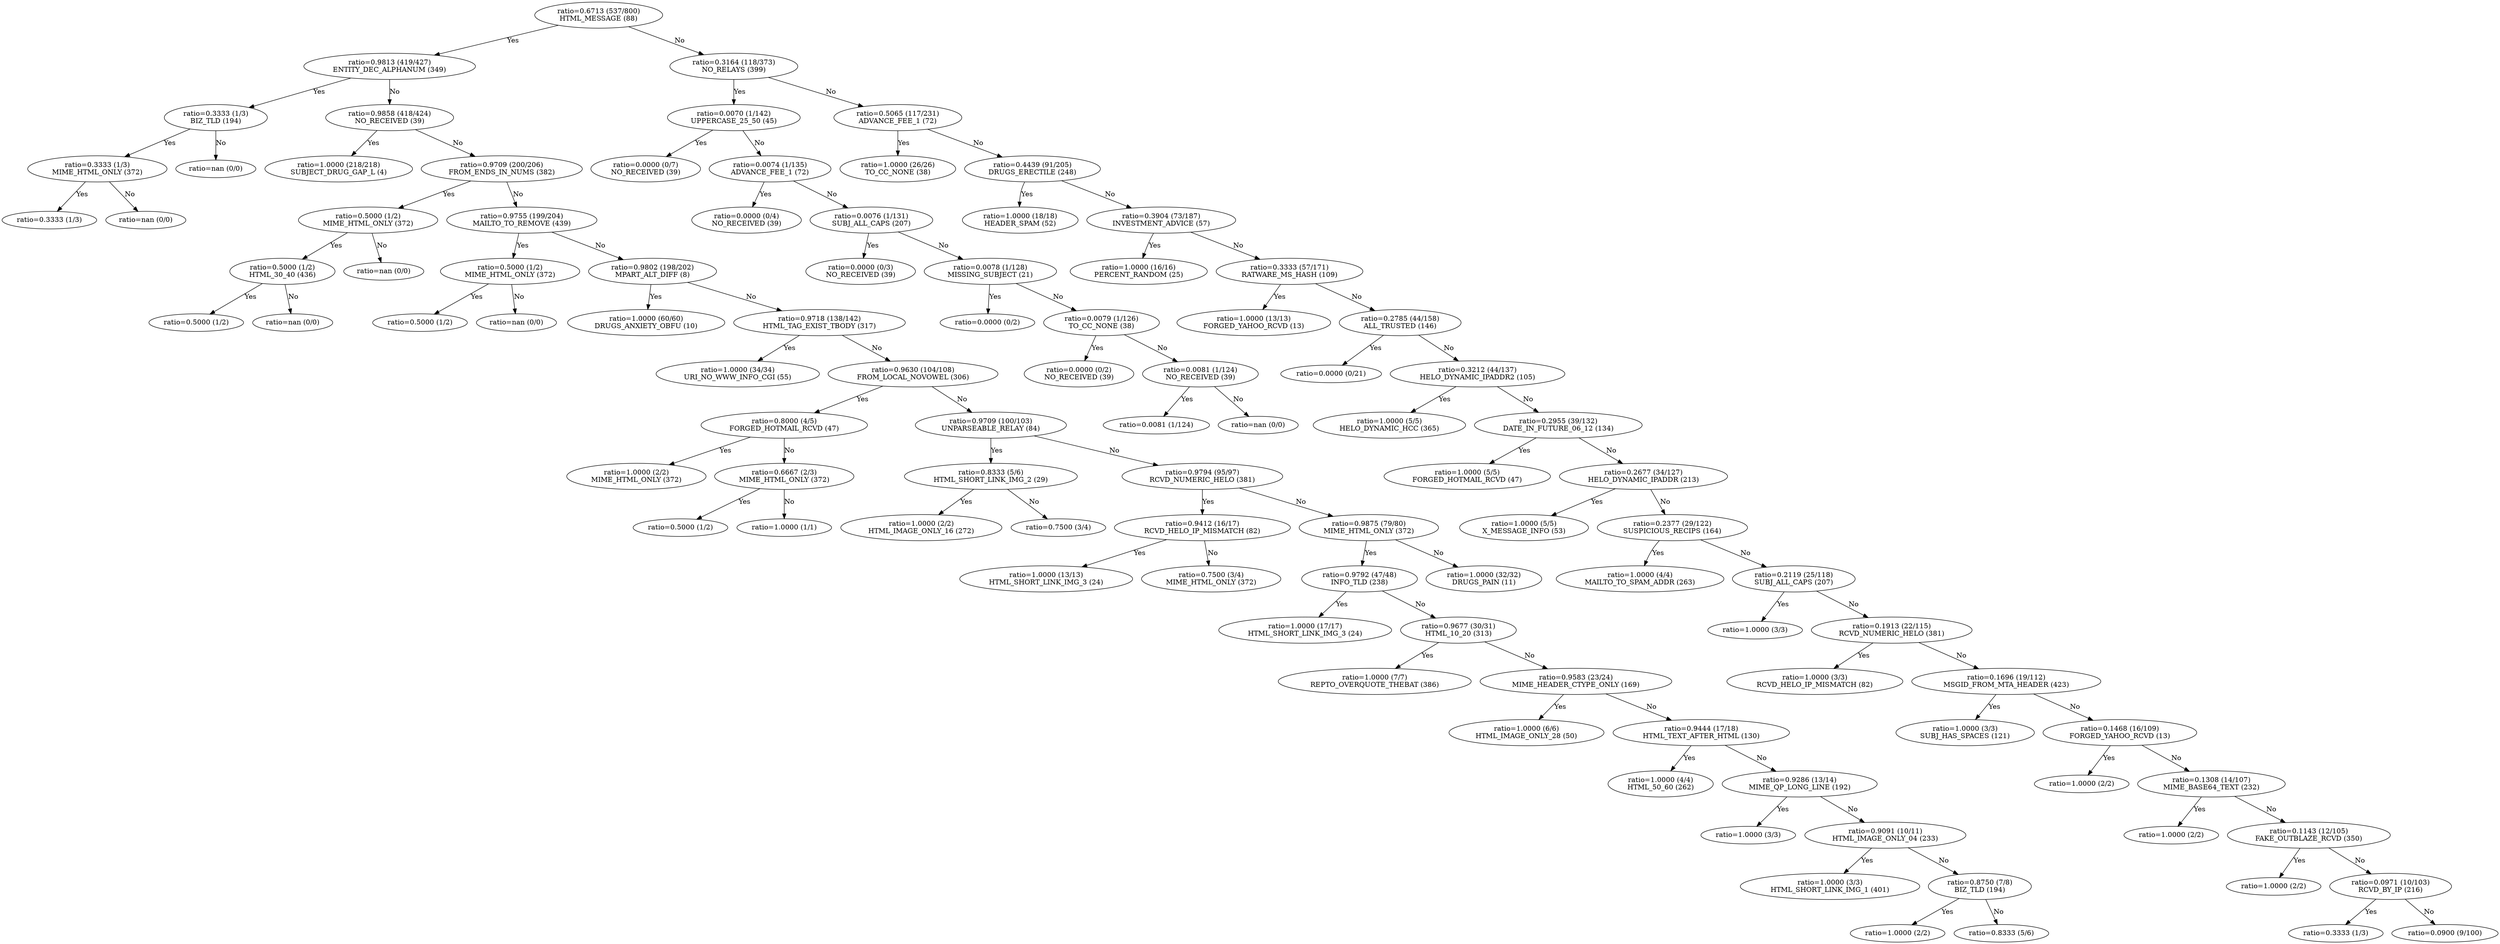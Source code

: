 digraph decisiontree {
n423 [label="ratio=0.6713 (537/800)\nHTML_MESSAGE (88)"];

n424 [label="ratio=0.9813 (419/427)\nENTITY_DEC_ALPHANUM (349)"];

n423 -> n424 [label=Yes];

n425 [label="ratio=0.3333 (1/3)\nBIZ_TLD (194)"];

n424 -> n425 [label=Yes];

n426 [label="ratio=0.3333 (1/3)\nMIME_HTML_ONLY (372)"];

n425 -> n426 [label=Yes];

n427 [label="ratio=0.3333 (1/3)\n"];

n426 -> n427 [label=Yes];

n426 -> n428 [label=No];

n428 [label="ratio=nan (0/0)\n"];

n425 -> n429 [label=No];

n429 [label="ratio=nan (0/0)\n"];

n424 -> n430 [label=No];

n430 [label="ratio=0.9858 (418/424)\nNO_RECEIVED (39)"];

n431 [label="ratio=1.0000 (218/218)\nSUBJECT_DRUG_GAP_L (4)"];

n430 -> n431 [label=Yes];

n430 -> n432 [label=No];

n432 [label="ratio=0.9709 (200/206)\nFROM_ENDS_IN_NUMS (382)"];

n433 [label="ratio=0.5000 (1/2)\nMIME_HTML_ONLY (372)"];

n432 -> n433 [label=Yes];

n434 [label="ratio=0.5000 (1/2)\nHTML_30_40 (436)"];

n433 -> n434 [label=Yes];

n435 [label="ratio=0.5000 (1/2)\n"];

n434 -> n435 [label=Yes];

n434 -> n436 [label=No];

n436 [label="ratio=nan (0/0)\n"];

n433 -> n437 [label=No];

n437 [label="ratio=nan (0/0)\n"];

n432 -> n438 [label=No];

n438 [label="ratio=0.9755 (199/204)\nMAILTO_TO_REMOVE (439)"];

n439 [label="ratio=0.5000 (1/2)\nMIME_HTML_ONLY (372)"];

n438 -> n439 [label=Yes];

n440 [label="ratio=0.5000 (1/2)\n"];

n439 -> n440 [label=Yes];

n439 -> n441 [label=No];

n441 [label="ratio=nan (0/0)\n"];

n438 -> n442 [label=No];

n442 [label="ratio=0.9802 (198/202)\nMPART_ALT_DIFF (8)"];

n443 [label="ratio=1.0000 (60/60)\nDRUGS_ANXIETY_OBFU (10)"];

n442 -> n443 [label=Yes];

n442 -> n444 [label=No];

n444 [label="ratio=0.9718 (138/142)\nHTML_TAG_EXIST_TBODY (317)"];

n445 [label="ratio=1.0000 (34/34)\nURI_NO_WWW_INFO_CGI (55)"];

n444 -> n445 [label=Yes];

n444 -> n446 [label=No];

n446 [label="ratio=0.9630 (104/108)\nFROM_LOCAL_NOVOWEL (306)"];

n447 [label="ratio=0.8000 (4/5)\nFORGED_HOTMAIL_RCVD (47)"];

n446 -> n447 [label=Yes];

n448 [label="ratio=1.0000 (2/2)\nMIME_HTML_ONLY (372)"];

n447 -> n448 [label=Yes];

n447 -> n449 [label=No];

n449 [label="ratio=0.6667 (2/3)\nMIME_HTML_ONLY (372)"];

n450 [label="ratio=0.5000 (1/2)\n"];

n449 -> n450 [label=Yes];

n449 -> n451 [label=No];

n451 [label="ratio=1.0000 (1/1)\n"];

n446 -> n452 [label=No];

n452 [label="ratio=0.9709 (100/103)\nUNPARSEABLE_RELAY (84)"];

n453 [label="ratio=0.8333 (5/6)\nHTML_SHORT_LINK_IMG_2 (29)"];

n452 -> n453 [label=Yes];

n454 [label="ratio=1.0000 (2/2)\nHTML_IMAGE_ONLY_16 (272)"];

n453 -> n454 [label=Yes];

n453 -> n455 [label=No];

n455 [label="ratio=0.7500 (3/4)\n"];

n452 -> n456 [label=No];

n456 [label="ratio=0.9794 (95/97)\nRCVD_NUMERIC_HELO (381)"];

n457 [label="ratio=0.9412 (16/17)\nRCVD_HELO_IP_MISMATCH (82)"];

n456 -> n457 [label=Yes];

n458 [label="ratio=1.0000 (13/13)\nHTML_SHORT_LINK_IMG_3 (24)"];

n457 -> n458 [label=Yes];

n457 -> n459 [label=No];

n459 [label="ratio=0.7500 (3/4)\nMIME_HTML_ONLY (372)"];

n456 -> n460 [label=No];

n460 [label="ratio=0.9875 (79/80)\nMIME_HTML_ONLY (372)"];

n461 [label="ratio=0.9792 (47/48)\nINFO_TLD (238)"];

n460 -> n461 [label=Yes];

n462 [label="ratio=1.0000 (17/17)\nHTML_SHORT_LINK_IMG_3 (24)"];

n461 -> n462 [label=Yes];

n461 -> n463 [label=No];

n463 [label="ratio=0.9677 (30/31)\nHTML_10_20 (313)"];

n464 [label="ratio=1.0000 (7/7)\nREPTO_OVERQUOTE_THEBAT (386)"];

n463 -> n464 [label=Yes];

n463 -> n465 [label=No];

n465 [label="ratio=0.9583 (23/24)\nMIME_HEADER_CTYPE_ONLY (169)"];

n466 [label="ratio=1.0000 (6/6)\nHTML_IMAGE_ONLY_28 (50)"];

n465 -> n466 [label=Yes];

n465 -> n467 [label=No];

n467 [label="ratio=0.9444 (17/18)\nHTML_TEXT_AFTER_HTML (130)"];

n468 [label="ratio=1.0000 (4/4)\nHTML_50_60 (262)"];

n467 -> n468 [label=Yes];

n467 -> n469 [label=No];

n469 [label="ratio=0.9286 (13/14)\nMIME_QP_LONG_LINE (192)"];

n470 [label="ratio=1.0000 (3/3)\n"];

n469 -> n470 [label=Yes];

n469 -> n471 [label=No];

n471 [label="ratio=0.9091 (10/11)\nHTML_IMAGE_ONLY_04 (233)"];

n472 [label="ratio=1.0000 (3/3)\nHTML_SHORT_LINK_IMG_1 (401)"];

n471 -> n472 [label=Yes];

n471 -> n473 [label=No];

n473 [label="ratio=0.8750 (7/8)\nBIZ_TLD (194)"];

n474 [label="ratio=1.0000 (2/2)\n"];

n473 -> n474 [label=Yes];

n473 -> n475 [label=No];

n475 [label="ratio=0.8333 (5/6)\n"];

n460 -> n476 [label=No];

n476 [label="ratio=1.0000 (32/32)\nDRUGS_PAIN (11)"];

n423 -> n477 [label=No];

n477 [label="ratio=0.3164 (118/373)\nNO_RELAYS (399)"];

n478 [label="ratio=0.0070 (1/142)\nUPPERCASE_25_50 (45)"];

n477 -> n478 [label=Yes];

n479 [label="ratio=0.0000 (0/7)\nNO_RECEIVED (39)"];

n478 -> n479 [label=Yes];

n478 -> n480 [label=No];

n480 [label="ratio=0.0074 (1/135)\nADVANCE_FEE_1 (72)"];

n481 [label="ratio=0.0000 (0/4)\nNO_RECEIVED (39)"];

n480 -> n481 [label=Yes];

n480 -> n482 [label=No];

n482 [label="ratio=0.0076 (1/131)\nSUBJ_ALL_CAPS (207)"];

n483 [label="ratio=0.0000 (0/3)\nNO_RECEIVED (39)"];

n482 -> n483 [label=Yes];

n482 -> n484 [label=No];

n484 [label="ratio=0.0078 (1/128)\nMISSING_SUBJECT (21)"];

n485 [label="ratio=0.0000 (0/2)\n"];

n484 -> n485 [label=Yes];

n484 -> n486 [label=No];

n486 [label="ratio=0.0079 (1/126)\nTO_CC_NONE (38)"];

n487 [label="ratio=0.0000 (0/2)\nNO_RECEIVED (39)"];

n486 -> n487 [label=Yes];

n486 -> n488 [label=No];

n488 [label="ratio=0.0081 (1/124)\nNO_RECEIVED (39)"];

n489 [label="ratio=0.0081 (1/124)\n"];

n488 -> n489 [label=Yes];

n488 -> n490 [label=No];

n490 [label="ratio=nan (0/0)\n"];

n477 -> n491 [label=No];

n491 [label="ratio=0.5065 (117/231)\nADVANCE_FEE_1 (72)"];

n492 [label="ratio=1.0000 (26/26)\nTO_CC_NONE (38)"];

n491 -> n492 [label=Yes];

n491 -> n493 [label=No];

n493 [label="ratio=0.4439 (91/205)\nDRUGS_ERECTILE (248)"];

n494 [label="ratio=1.0000 (18/18)\nHEADER_SPAM (52)"];

n493 -> n494 [label=Yes];

n493 -> n495 [label=No];

n495 [label="ratio=0.3904 (73/187)\nINVESTMENT_ADVICE (57)"];

n496 [label="ratio=1.0000 (16/16)\nPERCENT_RANDOM (25)"];

n495 -> n496 [label=Yes];

n495 -> n497 [label=No];

n497 [label="ratio=0.3333 (57/171)\nRATWARE_MS_HASH (109)"];

n498 [label="ratio=1.0000 (13/13)\nFORGED_YAHOO_RCVD (13)"];

n497 -> n498 [label=Yes];

n497 -> n499 [label=No];

n499 [label="ratio=0.2785 (44/158)\nALL_TRUSTED (146)"];

n500 [label="ratio=0.0000 (0/21)\n"];

n499 -> n500 [label=Yes];

n499 -> n501 [label=No];

n501 [label="ratio=0.3212 (44/137)\nHELO_DYNAMIC_IPADDR2 (105)"];

n502 [label="ratio=1.0000 (5/5)\nHELO_DYNAMIC_HCC (365)"];

n501 -> n502 [label=Yes];

n501 -> n503 [label=No];

n503 [label="ratio=0.2955 (39/132)\nDATE_IN_FUTURE_06_12 (134)"];

n504 [label="ratio=1.0000 (5/5)\nFORGED_HOTMAIL_RCVD (47)"];

n503 -> n504 [label=Yes];

n503 -> n505 [label=No];

n505 [label="ratio=0.2677 (34/127)\nHELO_DYNAMIC_IPADDR (213)"];

n506 [label="ratio=1.0000 (5/5)\nX_MESSAGE_INFO (53)"];

n505 -> n506 [label=Yes];

n505 -> n507 [label=No];

n507 [label="ratio=0.2377 (29/122)\nSUSPICIOUS_RECIPS (164)"];

n508 [label="ratio=1.0000 (4/4)\nMAILTO_TO_SPAM_ADDR (263)"];

n507 -> n508 [label=Yes];

n507 -> n509 [label=No];

n509 [label="ratio=0.2119 (25/118)\nSUBJ_ALL_CAPS (207)"];

n510 [label="ratio=1.0000 (3/3)\n"];

n509 -> n510 [label=Yes];

n509 -> n511 [label=No];

n511 [label="ratio=0.1913 (22/115)\nRCVD_NUMERIC_HELO (381)"];

n512 [label="ratio=1.0000 (3/3)\nRCVD_HELO_IP_MISMATCH (82)"];

n511 -> n512 [label=Yes];

n511 -> n513 [label=No];

n513 [label="ratio=0.1696 (19/112)\nMSGID_FROM_MTA_HEADER (423)"];

n514 [label="ratio=1.0000 (3/3)\nSUBJ_HAS_SPACES (121)"];

n513 -> n514 [label=Yes];

n513 -> n515 [label=No];

n515 [label="ratio=0.1468 (16/109)\nFORGED_YAHOO_RCVD (13)"];

n516 [label="ratio=1.0000 (2/2)\n"];

n515 -> n516 [label=Yes];

n515 -> n517 [label=No];

n517 [label="ratio=0.1308 (14/107)\nMIME_BASE64_TEXT (232)"];

n518 [label="ratio=1.0000 (2/2)\n"];

n517 -> n518 [label=Yes];

n517 -> n519 [label=No];

n519 [label="ratio=0.1143 (12/105)\nFAKE_OUTBLAZE_RCVD (350)"];

n520 [label="ratio=1.0000 (2/2)\n"];

n519 -> n520 [label=Yes];

n519 -> n521 [label=No];

n521 [label="ratio=0.0971 (10/103)\nRCVD_BY_IP (216)"];

n522 [label="ratio=0.3333 (1/3)\n"];

n521 -> n522 [label=Yes];

n521 -> n523 [label=No];

n523 [label="ratio=0.0900 (9/100)\n"];

}
